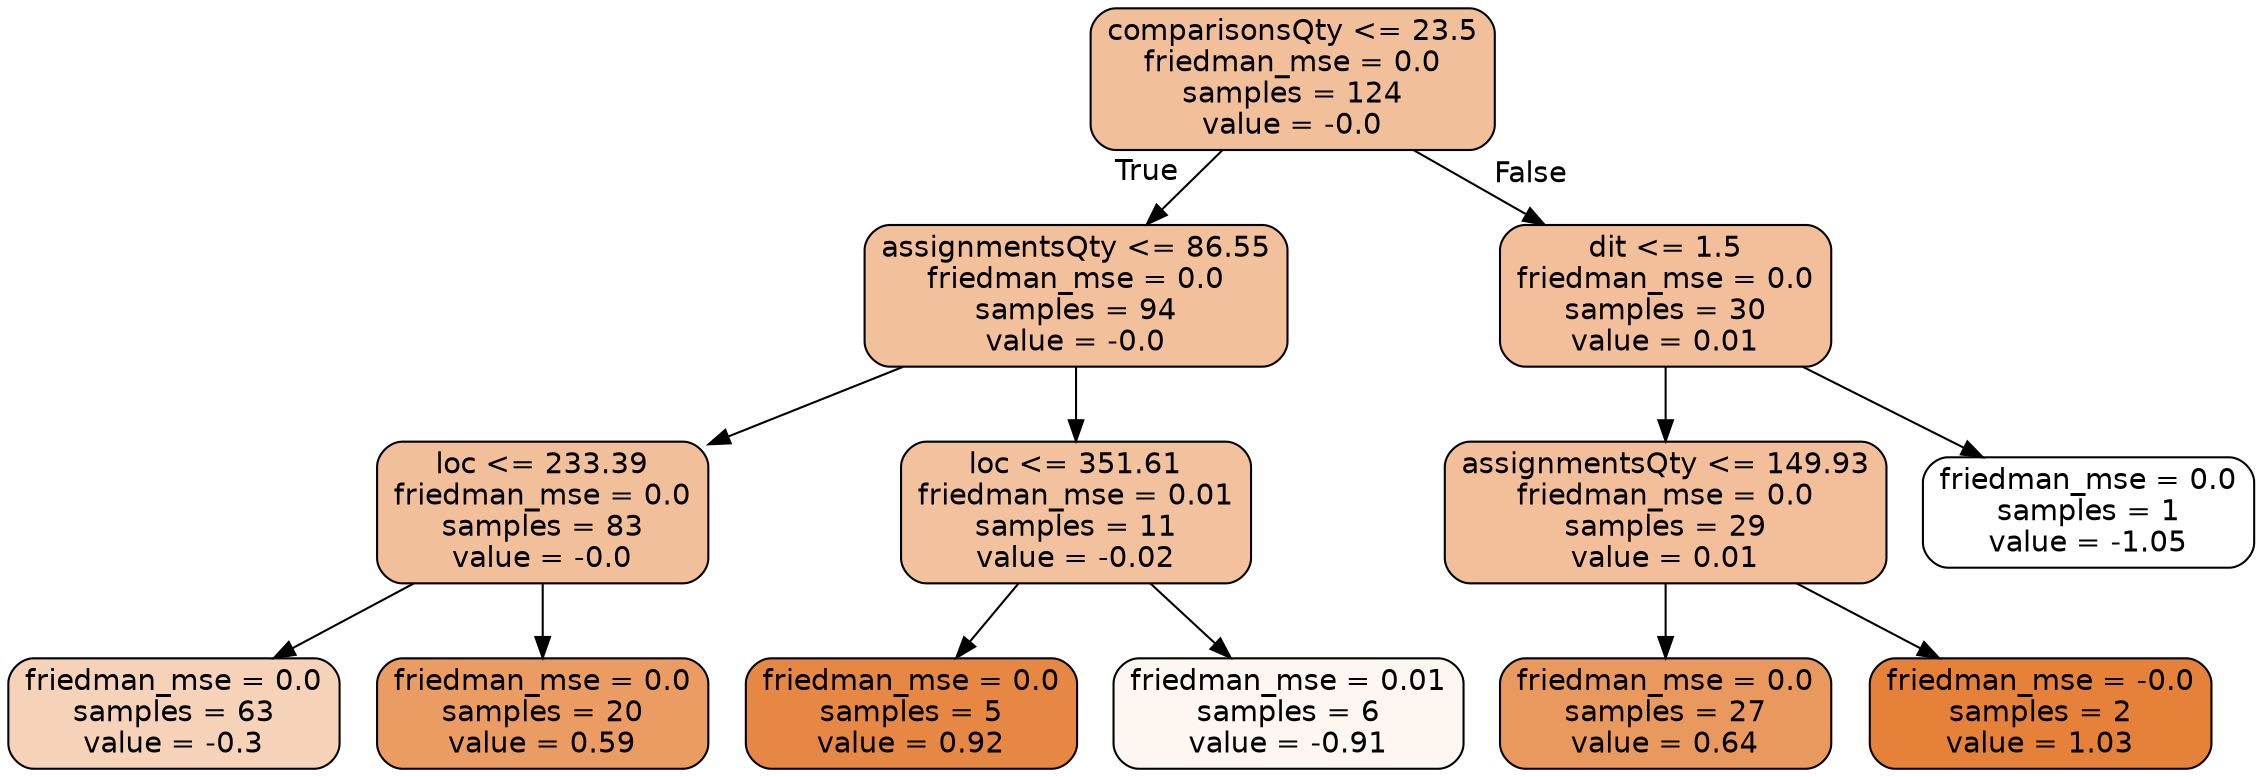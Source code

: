 digraph Tree {
node [shape=box, style="filled, rounded", color="black", fontname="helvetica"] ;
edge [fontname="helvetica"] ;
0 [label="comparisonsQty <= 23.5\nfriedman_mse = 0.0\nsamples = 124\nvalue = -0.0", fillcolor="#f2bf9b"] ;
1 [label="assignmentsQty <= 86.55\nfriedman_mse = 0.0\nsamples = 94\nvalue = -0.0", fillcolor="#f2c09b"] ;
0 -> 1 [labeldistance=2.5, labelangle=45, headlabel="True"] ;
3 [label="loc <= 233.39\nfriedman_mse = 0.0\nsamples = 83\nvalue = -0.0", fillcolor="#f2bf9b"] ;
1 -> 3 ;
7 [label="friedman_mse = 0.0\nsamples = 63\nvalue = -0.3", fillcolor="#f6d2b8"] ;
3 -> 7 ;
8 [label="friedman_mse = 0.0\nsamples = 20\nvalue = 0.59", fillcolor="#eb9c63"] ;
3 -> 8 ;
4 [label="loc <= 351.61\nfriedman_mse = 0.01\nsamples = 11\nvalue = -0.02", fillcolor="#f2c19d"] ;
1 -> 4 ;
5 [label="friedman_mse = 0.0\nsamples = 5\nvalue = 0.92", fillcolor="#e68843"] ;
4 -> 5 ;
6 [label="friedman_mse = 0.01\nsamples = 6\nvalue = -0.91", fillcolor="#fdf6f1"] ;
4 -> 6 ;
2 [label="dit <= 1.5\nfriedman_mse = 0.0\nsamples = 30\nvalue = 0.01", fillcolor="#f2bf9a"] ;
0 -> 2 [labeldistance=2.5, labelangle=-45, headlabel="False"] ;
9 [label="assignmentsQty <= 149.93\nfriedman_mse = 0.0\nsamples = 29\nvalue = 0.01", fillcolor="#f2bf9a"] ;
2 -> 9 ;
11 [label="friedman_mse = 0.0\nsamples = 27\nvalue = 0.64", fillcolor="#ea995e"] ;
9 -> 11 ;
12 [label="friedman_mse = -0.0\nsamples = 2\nvalue = 1.03", fillcolor="#e58139"] ;
9 -> 12 ;
10 [label="friedman_mse = 0.0\nsamples = 1\nvalue = -1.05", fillcolor="#ffffff"] ;
2 -> 10 ;
}